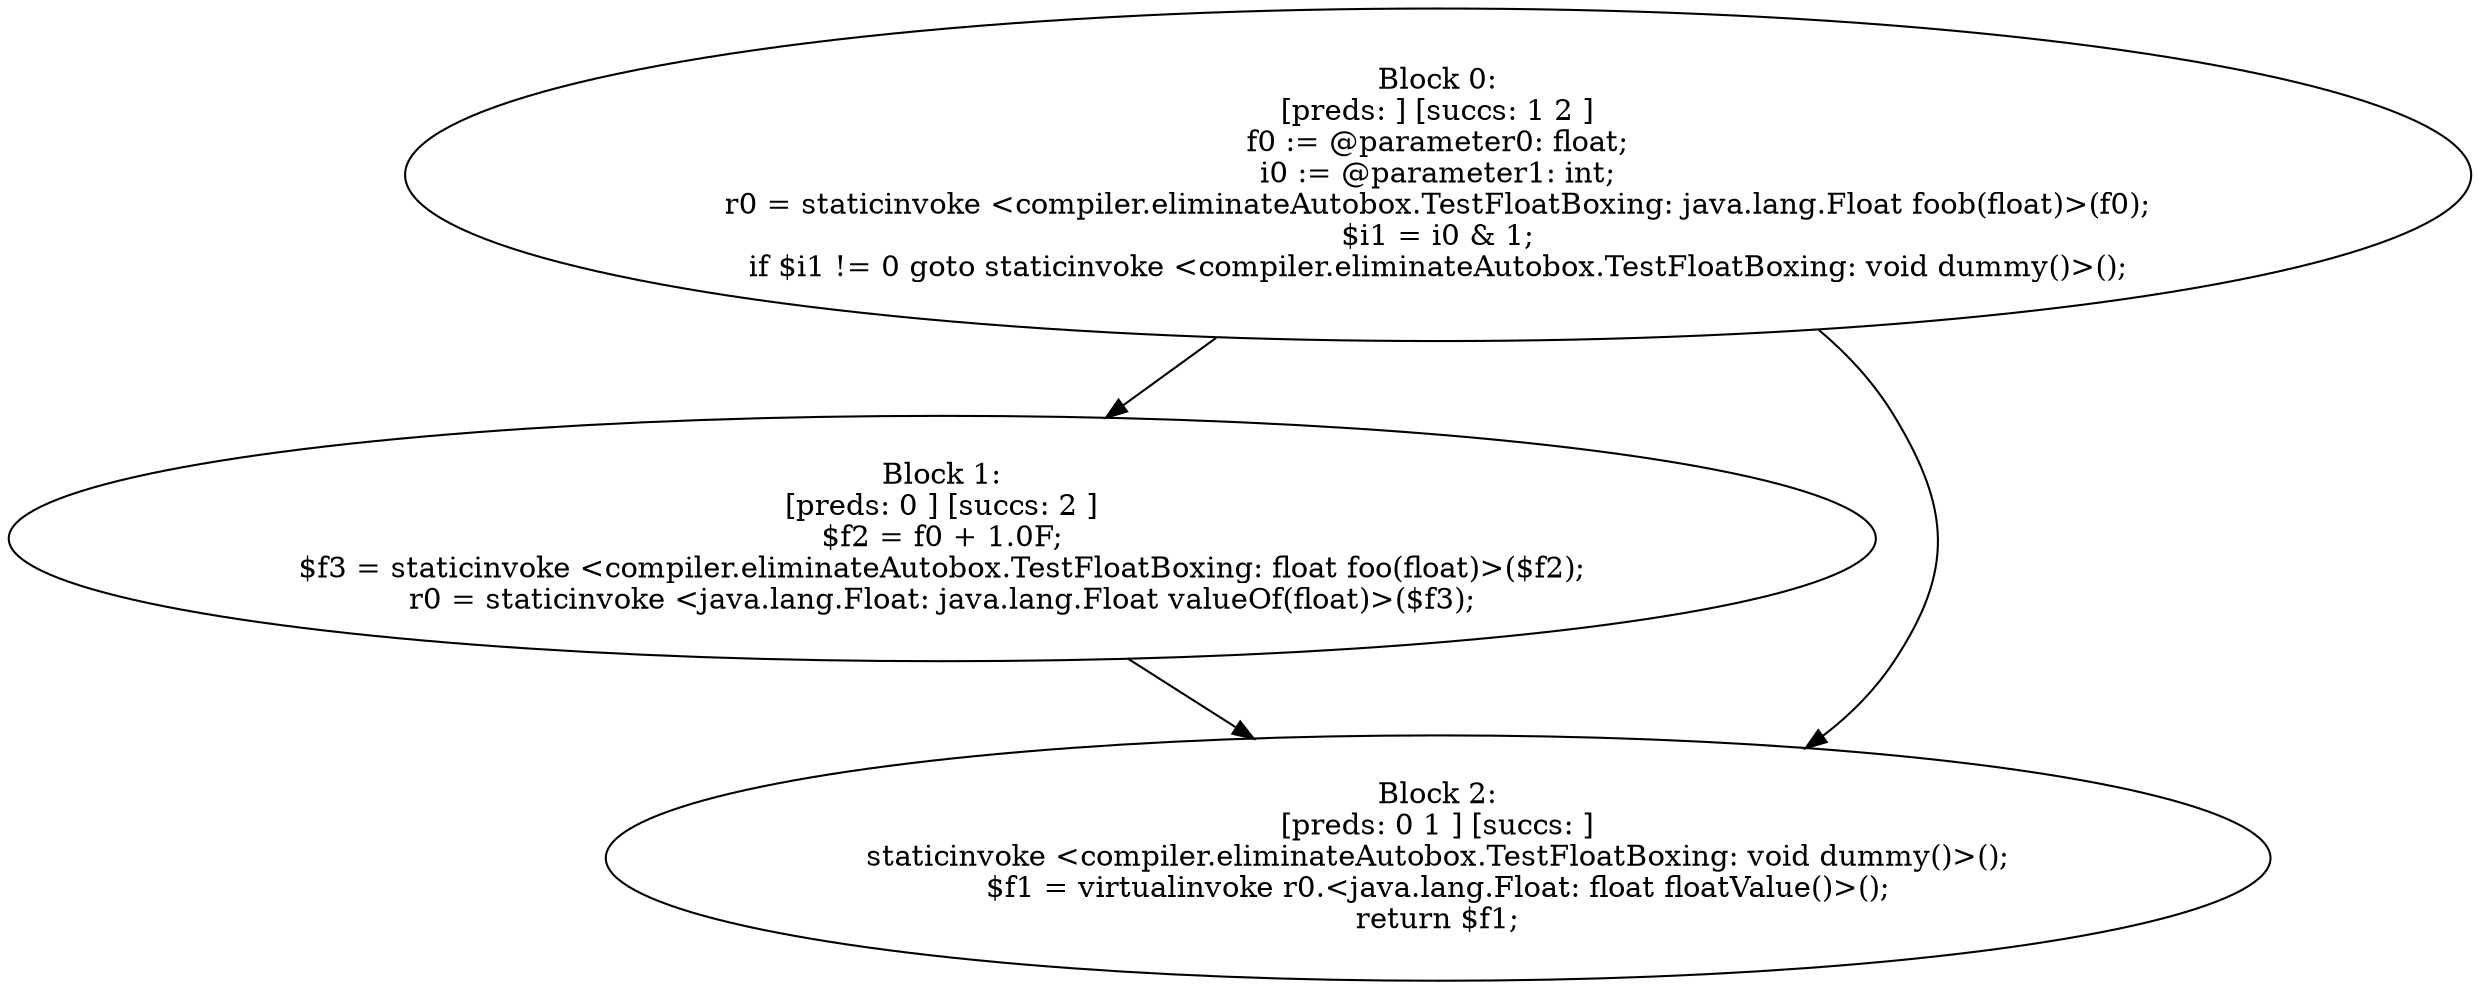 digraph "unitGraph" {
    "Block 0:
[preds: ] [succs: 1 2 ]
f0 := @parameter0: float;
i0 := @parameter1: int;
r0 = staticinvoke <compiler.eliminateAutobox.TestFloatBoxing: java.lang.Float foob(float)>(f0);
$i1 = i0 & 1;
if $i1 != 0 goto staticinvoke <compiler.eliminateAutobox.TestFloatBoxing: void dummy()>();
"
    "Block 1:
[preds: 0 ] [succs: 2 ]
$f2 = f0 + 1.0F;
$f3 = staticinvoke <compiler.eliminateAutobox.TestFloatBoxing: float foo(float)>($f2);
r0 = staticinvoke <java.lang.Float: java.lang.Float valueOf(float)>($f3);
"
    "Block 2:
[preds: 0 1 ] [succs: ]
staticinvoke <compiler.eliminateAutobox.TestFloatBoxing: void dummy()>();
$f1 = virtualinvoke r0.<java.lang.Float: float floatValue()>();
return $f1;
"
    "Block 0:
[preds: ] [succs: 1 2 ]
f0 := @parameter0: float;
i0 := @parameter1: int;
r0 = staticinvoke <compiler.eliminateAutobox.TestFloatBoxing: java.lang.Float foob(float)>(f0);
$i1 = i0 & 1;
if $i1 != 0 goto staticinvoke <compiler.eliminateAutobox.TestFloatBoxing: void dummy()>();
"->"Block 1:
[preds: 0 ] [succs: 2 ]
$f2 = f0 + 1.0F;
$f3 = staticinvoke <compiler.eliminateAutobox.TestFloatBoxing: float foo(float)>($f2);
r0 = staticinvoke <java.lang.Float: java.lang.Float valueOf(float)>($f3);
";
    "Block 0:
[preds: ] [succs: 1 2 ]
f0 := @parameter0: float;
i0 := @parameter1: int;
r0 = staticinvoke <compiler.eliminateAutobox.TestFloatBoxing: java.lang.Float foob(float)>(f0);
$i1 = i0 & 1;
if $i1 != 0 goto staticinvoke <compiler.eliminateAutobox.TestFloatBoxing: void dummy()>();
"->"Block 2:
[preds: 0 1 ] [succs: ]
staticinvoke <compiler.eliminateAutobox.TestFloatBoxing: void dummy()>();
$f1 = virtualinvoke r0.<java.lang.Float: float floatValue()>();
return $f1;
";
    "Block 1:
[preds: 0 ] [succs: 2 ]
$f2 = f0 + 1.0F;
$f3 = staticinvoke <compiler.eliminateAutobox.TestFloatBoxing: float foo(float)>($f2);
r0 = staticinvoke <java.lang.Float: java.lang.Float valueOf(float)>($f3);
"->"Block 2:
[preds: 0 1 ] [succs: ]
staticinvoke <compiler.eliminateAutobox.TestFloatBoxing: void dummy()>();
$f1 = virtualinvoke r0.<java.lang.Float: float floatValue()>();
return $f1;
";
}
